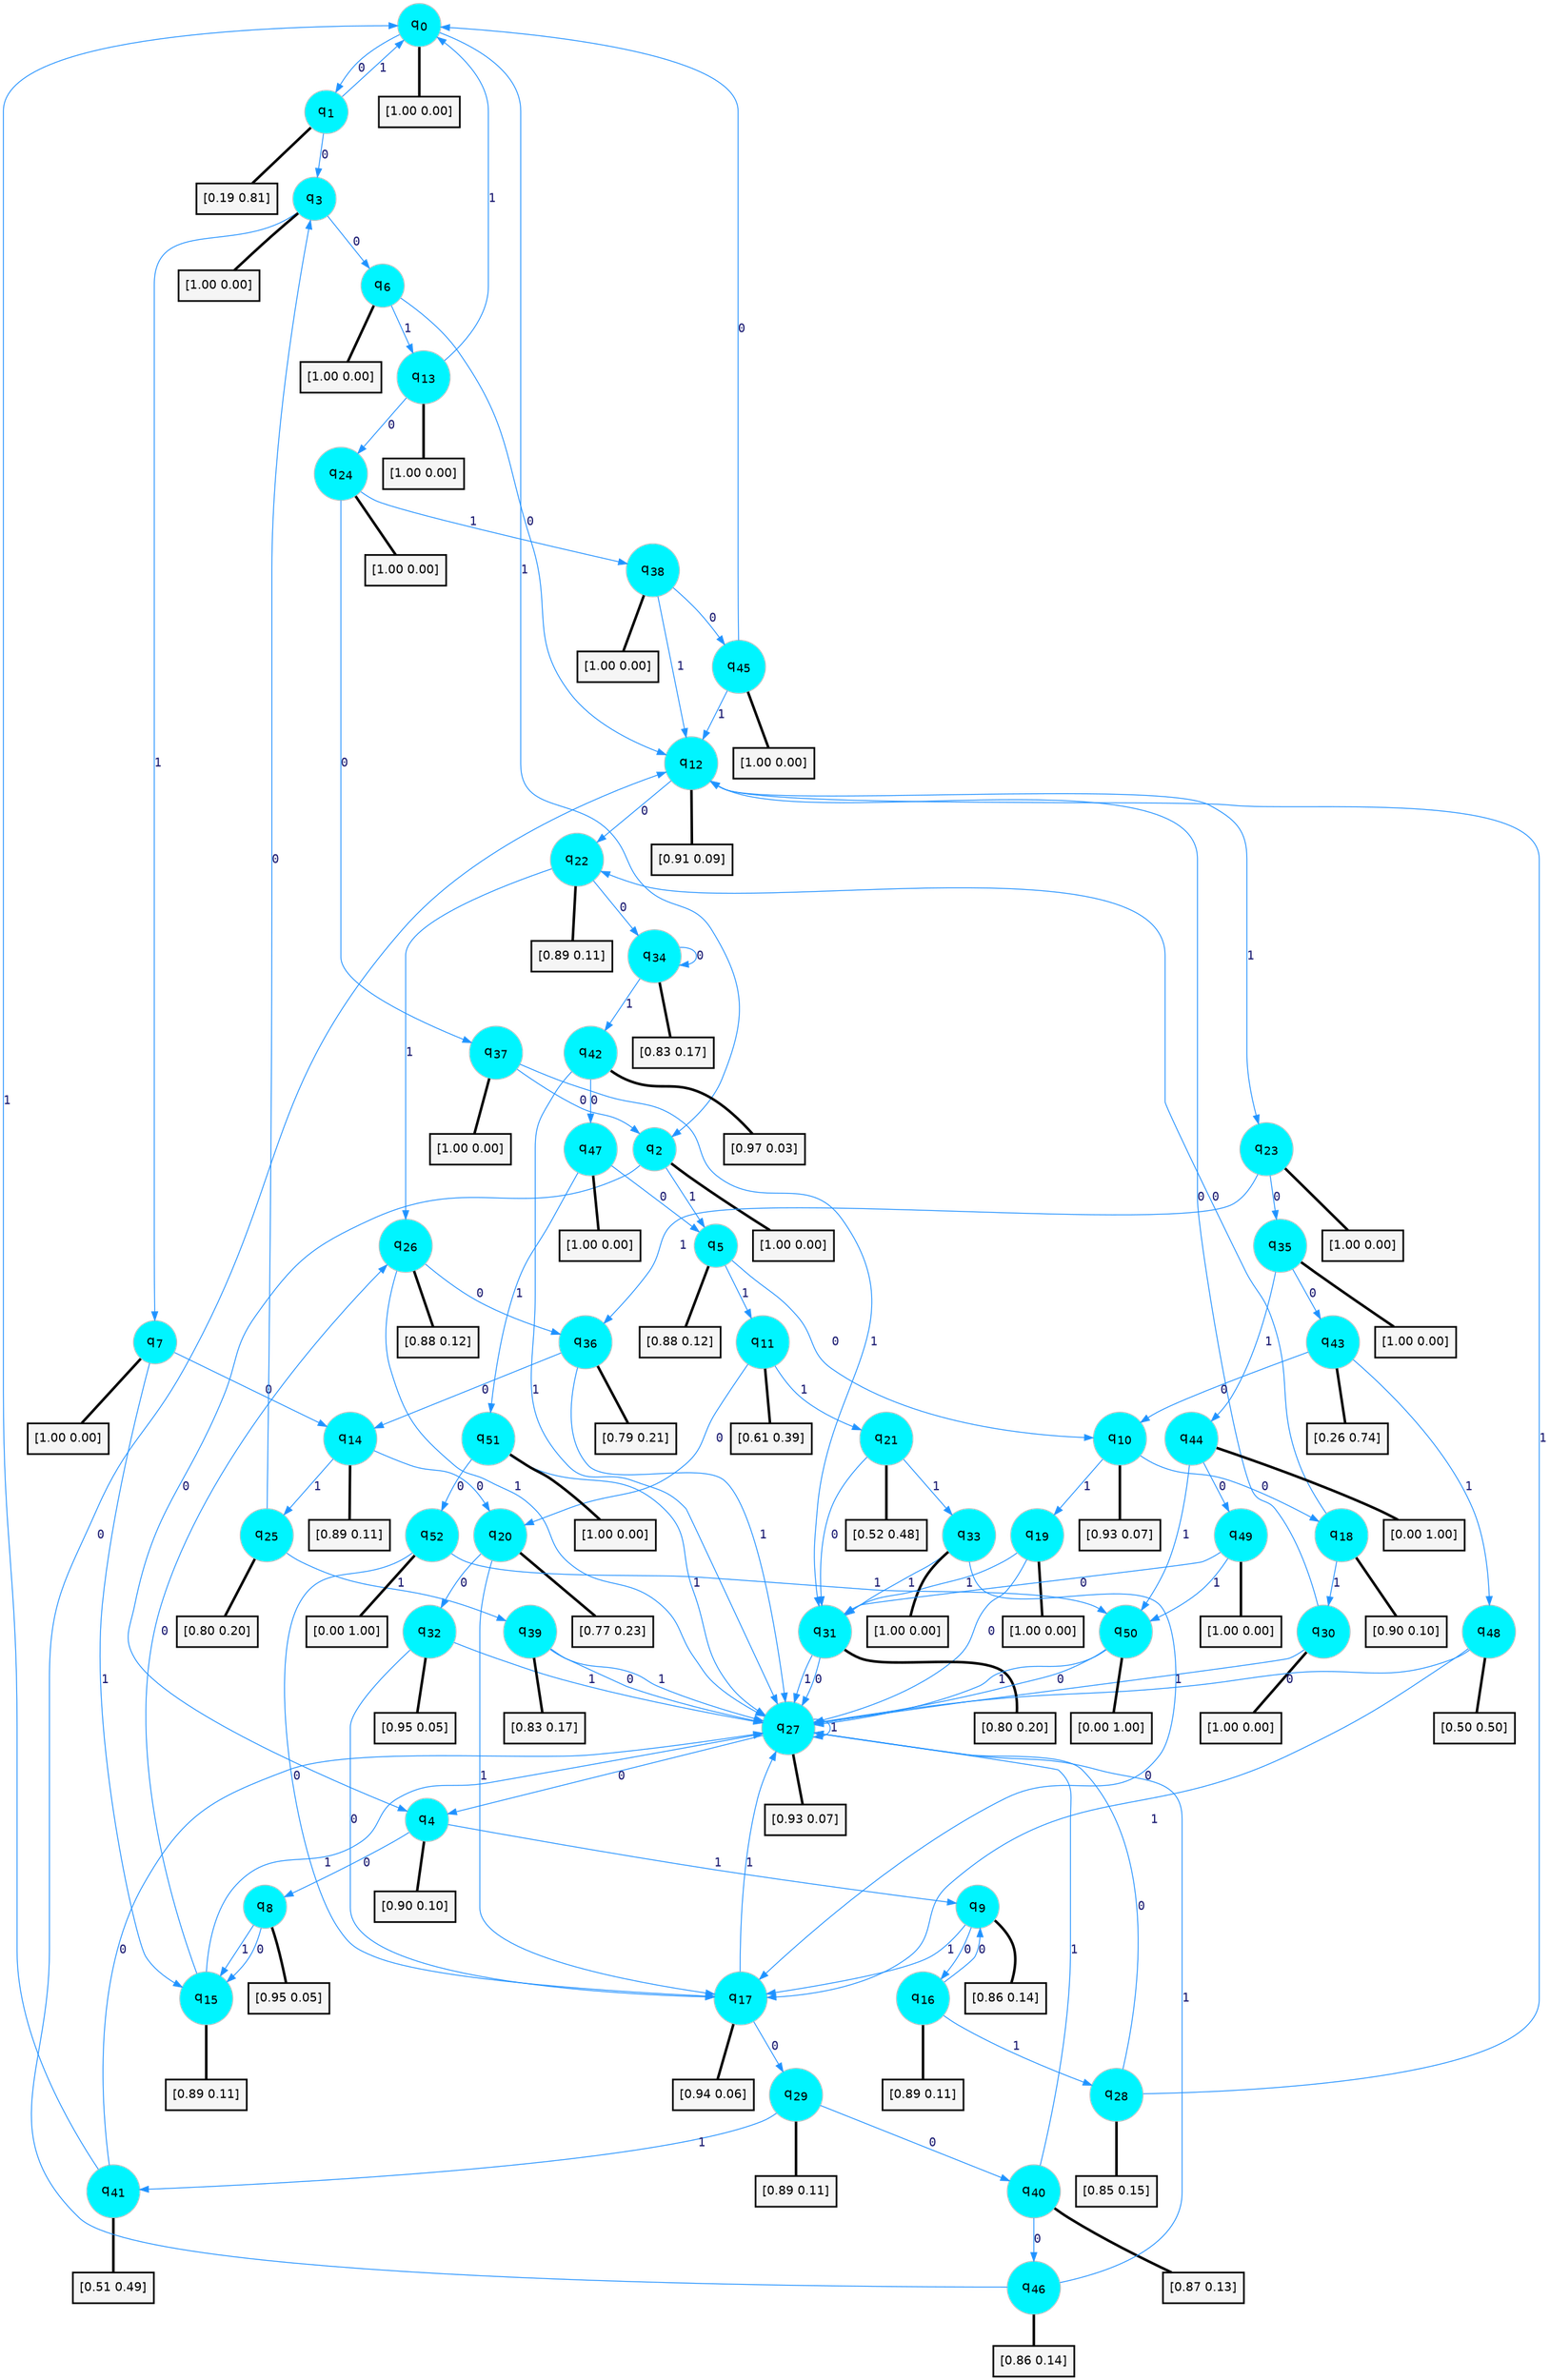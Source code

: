 digraph G {
graph [
bgcolor=transparent, dpi=300, rankdir=TD, size="40,25"];
node [
color=gray, fillcolor=turquoise1, fontcolor=black, fontname=Helvetica, fontsize=16, fontweight=bold, shape=circle, style=filled];
edge [
arrowsize=1, color=dodgerblue1, fontcolor=midnightblue, fontname=courier, fontweight=bold, penwidth=1, style=solid, weight=20];
0[label=<q<SUB>0</SUB>>];
1[label=<q<SUB>1</SUB>>];
2[label=<q<SUB>2</SUB>>];
3[label=<q<SUB>3</SUB>>];
4[label=<q<SUB>4</SUB>>];
5[label=<q<SUB>5</SUB>>];
6[label=<q<SUB>6</SUB>>];
7[label=<q<SUB>7</SUB>>];
8[label=<q<SUB>8</SUB>>];
9[label=<q<SUB>9</SUB>>];
10[label=<q<SUB>10</SUB>>];
11[label=<q<SUB>11</SUB>>];
12[label=<q<SUB>12</SUB>>];
13[label=<q<SUB>13</SUB>>];
14[label=<q<SUB>14</SUB>>];
15[label=<q<SUB>15</SUB>>];
16[label=<q<SUB>16</SUB>>];
17[label=<q<SUB>17</SUB>>];
18[label=<q<SUB>18</SUB>>];
19[label=<q<SUB>19</SUB>>];
20[label=<q<SUB>20</SUB>>];
21[label=<q<SUB>21</SUB>>];
22[label=<q<SUB>22</SUB>>];
23[label=<q<SUB>23</SUB>>];
24[label=<q<SUB>24</SUB>>];
25[label=<q<SUB>25</SUB>>];
26[label=<q<SUB>26</SUB>>];
27[label=<q<SUB>27</SUB>>];
28[label=<q<SUB>28</SUB>>];
29[label=<q<SUB>29</SUB>>];
30[label=<q<SUB>30</SUB>>];
31[label=<q<SUB>31</SUB>>];
32[label=<q<SUB>32</SUB>>];
33[label=<q<SUB>33</SUB>>];
34[label=<q<SUB>34</SUB>>];
35[label=<q<SUB>35</SUB>>];
36[label=<q<SUB>36</SUB>>];
37[label=<q<SUB>37</SUB>>];
38[label=<q<SUB>38</SUB>>];
39[label=<q<SUB>39</SUB>>];
40[label=<q<SUB>40</SUB>>];
41[label=<q<SUB>41</SUB>>];
42[label=<q<SUB>42</SUB>>];
43[label=<q<SUB>43</SUB>>];
44[label=<q<SUB>44</SUB>>];
45[label=<q<SUB>45</SUB>>];
46[label=<q<SUB>46</SUB>>];
47[label=<q<SUB>47</SUB>>];
48[label=<q<SUB>48</SUB>>];
49[label=<q<SUB>49</SUB>>];
50[label=<q<SUB>50</SUB>>];
51[label=<q<SUB>51</SUB>>];
52[label=<q<SUB>52</SUB>>];
53[label="[1.00 0.00]", shape=box,fontcolor=black, fontname=Helvetica, fontsize=14, penwidth=2, fillcolor=whitesmoke,color=black];
54[label="[0.19 0.81]", shape=box,fontcolor=black, fontname=Helvetica, fontsize=14, penwidth=2, fillcolor=whitesmoke,color=black];
55[label="[1.00 0.00]", shape=box,fontcolor=black, fontname=Helvetica, fontsize=14, penwidth=2, fillcolor=whitesmoke,color=black];
56[label="[1.00 0.00]", shape=box,fontcolor=black, fontname=Helvetica, fontsize=14, penwidth=2, fillcolor=whitesmoke,color=black];
57[label="[0.90 0.10]", shape=box,fontcolor=black, fontname=Helvetica, fontsize=14, penwidth=2, fillcolor=whitesmoke,color=black];
58[label="[0.88 0.12]", shape=box,fontcolor=black, fontname=Helvetica, fontsize=14, penwidth=2, fillcolor=whitesmoke,color=black];
59[label="[1.00 0.00]", shape=box,fontcolor=black, fontname=Helvetica, fontsize=14, penwidth=2, fillcolor=whitesmoke,color=black];
60[label="[1.00 0.00]", shape=box,fontcolor=black, fontname=Helvetica, fontsize=14, penwidth=2, fillcolor=whitesmoke,color=black];
61[label="[0.95 0.05]", shape=box,fontcolor=black, fontname=Helvetica, fontsize=14, penwidth=2, fillcolor=whitesmoke,color=black];
62[label="[0.86 0.14]", shape=box,fontcolor=black, fontname=Helvetica, fontsize=14, penwidth=2, fillcolor=whitesmoke,color=black];
63[label="[0.93 0.07]", shape=box,fontcolor=black, fontname=Helvetica, fontsize=14, penwidth=2, fillcolor=whitesmoke,color=black];
64[label="[0.61 0.39]", shape=box,fontcolor=black, fontname=Helvetica, fontsize=14, penwidth=2, fillcolor=whitesmoke,color=black];
65[label="[0.91 0.09]", shape=box,fontcolor=black, fontname=Helvetica, fontsize=14, penwidth=2, fillcolor=whitesmoke,color=black];
66[label="[1.00 0.00]", shape=box,fontcolor=black, fontname=Helvetica, fontsize=14, penwidth=2, fillcolor=whitesmoke,color=black];
67[label="[0.89 0.11]", shape=box,fontcolor=black, fontname=Helvetica, fontsize=14, penwidth=2, fillcolor=whitesmoke,color=black];
68[label="[0.89 0.11]", shape=box,fontcolor=black, fontname=Helvetica, fontsize=14, penwidth=2, fillcolor=whitesmoke,color=black];
69[label="[0.89 0.11]", shape=box,fontcolor=black, fontname=Helvetica, fontsize=14, penwidth=2, fillcolor=whitesmoke,color=black];
70[label="[0.94 0.06]", shape=box,fontcolor=black, fontname=Helvetica, fontsize=14, penwidth=2, fillcolor=whitesmoke,color=black];
71[label="[0.90 0.10]", shape=box,fontcolor=black, fontname=Helvetica, fontsize=14, penwidth=2, fillcolor=whitesmoke,color=black];
72[label="[1.00 0.00]", shape=box,fontcolor=black, fontname=Helvetica, fontsize=14, penwidth=2, fillcolor=whitesmoke,color=black];
73[label="[0.77 0.23]", shape=box,fontcolor=black, fontname=Helvetica, fontsize=14, penwidth=2, fillcolor=whitesmoke,color=black];
74[label="[0.52 0.48]", shape=box,fontcolor=black, fontname=Helvetica, fontsize=14, penwidth=2, fillcolor=whitesmoke,color=black];
75[label="[0.89 0.11]", shape=box,fontcolor=black, fontname=Helvetica, fontsize=14, penwidth=2, fillcolor=whitesmoke,color=black];
76[label="[1.00 0.00]", shape=box,fontcolor=black, fontname=Helvetica, fontsize=14, penwidth=2, fillcolor=whitesmoke,color=black];
77[label="[1.00 0.00]", shape=box,fontcolor=black, fontname=Helvetica, fontsize=14, penwidth=2, fillcolor=whitesmoke,color=black];
78[label="[0.80 0.20]", shape=box,fontcolor=black, fontname=Helvetica, fontsize=14, penwidth=2, fillcolor=whitesmoke,color=black];
79[label="[0.88 0.12]", shape=box,fontcolor=black, fontname=Helvetica, fontsize=14, penwidth=2, fillcolor=whitesmoke,color=black];
80[label="[0.93 0.07]", shape=box,fontcolor=black, fontname=Helvetica, fontsize=14, penwidth=2, fillcolor=whitesmoke,color=black];
81[label="[0.85 0.15]", shape=box,fontcolor=black, fontname=Helvetica, fontsize=14, penwidth=2, fillcolor=whitesmoke,color=black];
82[label="[0.89 0.11]", shape=box,fontcolor=black, fontname=Helvetica, fontsize=14, penwidth=2, fillcolor=whitesmoke,color=black];
83[label="[1.00 0.00]", shape=box,fontcolor=black, fontname=Helvetica, fontsize=14, penwidth=2, fillcolor=whitesmoke,color=black];
84[label="[0.80 0.20]", shape=box,fontcolor=black, fontname=Helvetica, fontsize=14, penwidth=2, fillcolor=whitesmoke,color=black];
85[label="[0.95 0.05]", shape=box,fontcolor=black, fontname=Helvetica, fontsize=14, penwidth=2, fillcolor=whitesmoke,color=black];
86[label="[1.00 0.00]", shape=box,fontcolor=black, fontname=Helvetica, fontsize=14, penwidth=2, fillcolor=whitesmoke,color=black];
87[label="[0.83 0.17]", shape=box,fontcolor=black, fontname=Helvetica, fontsize=14, penwidth=2, fillcolor=whitesmoke,color=black];
88[label="[1.00 0.00]", shape=box,fontcolor=black, fontname=Helvetica, fontsize=14, penwidth=2, fillcolor=whitesmoke,color=black];
89[label="[0.79 0.21]", shape=box,fontcolor=black, fontname=Helvetica, fontsize=14, penwidth=2, fillcolor=whitesmoke,color=black];
90[label="[1.00 0.00]", shape=box,fontcolor=black, fontname=Helvetica, fontsize=14, penwidth=2, fillcolor=whitesmoke,color=black];
91[label="[1.00 0.00]", shape=box,fontcolor=black, fontname=Helvetica, fontsize=14, penwidth=2, fillcolor=whitesmoke,color=black];
92[label="[0.83 0.17]", shape=box,fontcolor=black, fontname=Helvetica, fontsize=14, penwidth=2, fillcolor=whitesmoke,color=black];
93[label="[0.87 0.13]", shape=box,fontcolor=black, fontname=Helvetica, fontsize=14, penwidth=2, fillcolor=whitesmoke,color=black];
94[label="[0.51 0.49]", shape=box,fontcolor=black, fontname=Helvetica, fontsize=14, penwidth=2, fillcolor=whitesmoke,color=black];
95[label="[0.97 0.03]", shape=box,fontcolor=black, fontname=Helvetica, fontsize=14, penwidth=2, fillcolor=whitesmoke,color=black];
96[label="[0.26 0.74]", shape=box,fontcolor=black, fontname=Helvetica, fontsize=14, penwidth=2, fillcolor=whitesmoke,color=black];
97[label="[0.00 1.00]", shape=box,fontcolor=black, fontname=Helvetica, fontsize=14, penwidth=2, fillcolor=whitesmoke,color=black];
98[label="[1.00 0.00]", shape=box,fontcolor=black, fontname=Helvetica, fontsize=14, penwidth=2, fillcolor=whitesmoke,color=black];
99[label="[0.86 0.14]", shape=box,fontcolor=black, fontname=Helvetica, fontsize=14, penwidth=2, fillcolor=whitesmoke,color=black];
100[label="[1.00 0.00]", shape=box,fontcolor=black, fontname=Helvetica, fontsize=14, penwidth=2, fillcolor=whitesmoke,color=black];
101[label="[0.50 0.50]", shape=box,fontcolor=black, fontname=Helvetica, fontsize=14, penwidth=2, fillcolor=whitesmoke,color=black];
102[label="[1.00 0.00]", shape=box,fontcolor=black, fontname=Helvetica, fontsize=14, penwidth=2, fillcolor=whitesmoke,color=black];
103[label="[0.00 1.00]", shape=box,fontcolor=black, fontname=Helvetica, fontsize=14, penwidth=2, fillcolor=whitesmoke,color=black];
104[label="[1.00 0.00]", shape=box,fontcolor=black, fontname=Helvetica, fontsize=14, penwidth=2, fillcolor=whitesmoke,color=black];
105[label="[0.00 1.00]", shape=box,fontcolor=black, fontname=Helvetica, fontsize=14, penwidth=2, fillcolor=whitesmoke,color=black];
0->1 [label=0];
0->2 [label=1];
0->53 [arrowhead=none, penwidth=3,color=black];
1->3 [label=0];
1->0 [label=1];
1->54 [arrowhead=none, penwidth=3,color=black];
2->4 [label=0];
2->5 [label=1];
2->55 [arrowhead=none, penwidth=3,color=black];
3->6 [label=0];
3->7 [label=1];
3->56 [arrowhead=none, penwidth=3,color=black];
4->8 [label=0];
4->9 [label=1];
4->57 [arrowhead=none, penwidth=3,color=black];
5->10 [label=0];
5->11 [label=1];
5->58 [arrowhead=none, penwidth=3,color=black];
6->12 [label=0];
6->13 [label=1];
6->59 [arrowhead=none, penwidth=3,color=black];
7->14 [label=0];
7->15 [label=1];
7->60 [arrowhead=none, penwidth=3,color=black];
8->15 [label=0];
8->15 [label=1];
8->61 [arrowhead=none, penwidth=3,color=black];
9->16 [label=0];
9->17 [label=1];
9->62 [arrowhead=none, penwidth=3,color=black];
10->18 [label=0];
10->19 [label=1];
10->63 [arrowhead=none, penwidth=3,color=black];
11->20 [label=0];
11->21 [label=1];
11->64 [arrowhead=none, penwidth=3,color=black];
12->22 [label=0];
12->23 [label=1];
12->65 [arrowhead=none, penwidth=3,color=black];
13->24 [label=0];
13->0 [label=1];
13->66 [arrowhead=none, penwidth=3,color=black];
14->20 [label=0];
14->25 [label=1];
14->67 [arrowhead=none, penwidth=3,color=black];
15->26 [label=0];
15->27 [label=1];
15->68 [arrowhead=none, penwidth=3,color=black];
16->9 [label=0];
16->28 [label=1];
16->69 [arrowhead=none, penwidth=3,color=black];
17->29 [label=0];
17->27 [label=1];
17->70 [arrowhead=none, penwidth=3,color=black];
18->22 [label=0];
18->30 [label=1];
18->71 [arrowhead=none, penwidth=3,color=black];
19->27 [label=0];
19->31 [label=1];
19->72 [arrowhead=none, penwidth=3,color=black];
20->32 [label=0];
20->17 [label=1];
20->73 [arrowhead=none, penwidth=3,color=black];
21->31 [label=0];
21->33 [label=1];
21->74 [arrowhead=none, penwidth=3,color=black];
22->34 [label=0];
22->26 [label=1];
22->75 [arrowhead=none, penwidth=3,color=black];
23->35 [label=0];
23->36 [label=1];
23->76 [arrowhead=none, penwidth=3,color=black];
24->37 [label=0];
24->38 [label=1];
24->77 [arrowhead=none, penwidth=3,color=black];
25->3 [label=0];
25->39 [label=1];
25->78 [arrowhead=none, penwidth=3,color=black];
26->36 [label=0];
26->27 [label=1];
26->79 [arrowhead=none, penwidth=3,color=black];
27->4 [label=0];
27->27 [label=1];
27->80 [arrowhead=none, penwidth=3,color=black];
28->27 [label=0];
28->12 [label=1];
28->81 [arrowhead=none, penwidth=3,color=black];
29->40 [label=0];
29->41 [label=1];
29->82 [arrowhead=none, penwidth=3,color=black];
30->12 [label=0];
30->27 [label=1];
30->83 [arrowhead=none, penwidth=3,color=black];
31->27 [label=0];
31->27 [label=1];
31->84 [arrowhead=none, penwidth=3,color=black];
32->17 [label=0];
32->27 [label=1];
32->85 [arrowhead=none, penwidth=3,color=black];
33->17 [label=0];
33->31 [label=1];
33->86 [arrowhead=none, penwidth=3,color=black];
34->34 [label=0];
34->42 [label=1];
34->87 [arrowhead=none, penwidth=3,color=black];
35->43 [label=0];
35->44 [label=1];
35->88 [arrowhead=none, penwidth=3,color=black];
36->14 [label=0];
36->27 [label=1];
36->89 [arrowhead=none, penwidth=3,color=black];
37->2 [label=0];
37->31 [label=1];
37->90 [arrowhead=none, penwidth=3,color=black];
38->45 [label=0];
38->12 [label=1];
38->91 [arrowhead=none, penwidth=3,color=black];
39->27 [label=0];
39->27 [label=1];
39->92 [arrowhead=none, penwidth=3,color=black];
40->46 [label=0];
40->27 [label=1];
40->93 [arrowhead=none, penwidth=3,color=black];
41->27 [label=0];
41->0 [label=1];
41->94 [arrowhead=none, penwidth=3,color=black];
42->47 [label=0];
42->27 [label=1];
42->95 [arrowhead=none, penwidth=3,color=black];
43->10 [label=0];
43->48 [label=1];
43->96 [arrowhead=none, penwidth=3,color=black];
44->49 [label=0];
44->50 [label=1];
44->97 [arrowhead=none, penwidth=3,color=black];
45->0 [label=0];
45->12 [label=1];
45->98 [arrowhead=none, penwidth=3,color=black];
46->12 [label=0];
46->27 [label=1];
46->99 [arrowhead=none, penwidth=3,color=black];
47->5 [label=0];
47->51 [label=1];
47->100 [arrowhead=none, penwidth=3,color=black];
48->27 [label=0];
48->17 [label=1];
48->101 [arrowhead=none, penwidth=3,color=black];
49->31 [label=0];
49->50 [label=1];
49->102 [arrowhead=none, penwidth=3,color=black];
50->27 [label=0];
50->27 [label=1];
50->103 [arrowhead=none, penwidth=3,color=black];
51->52 [label=0];
51->27 [label=1];
51->104 [arrowhead=none, penwidth=3,color=black];
52->17 [label=0];
52->50 [label=1];
52->105 [arrowhead=none, penwidth=3,color=black];
}

